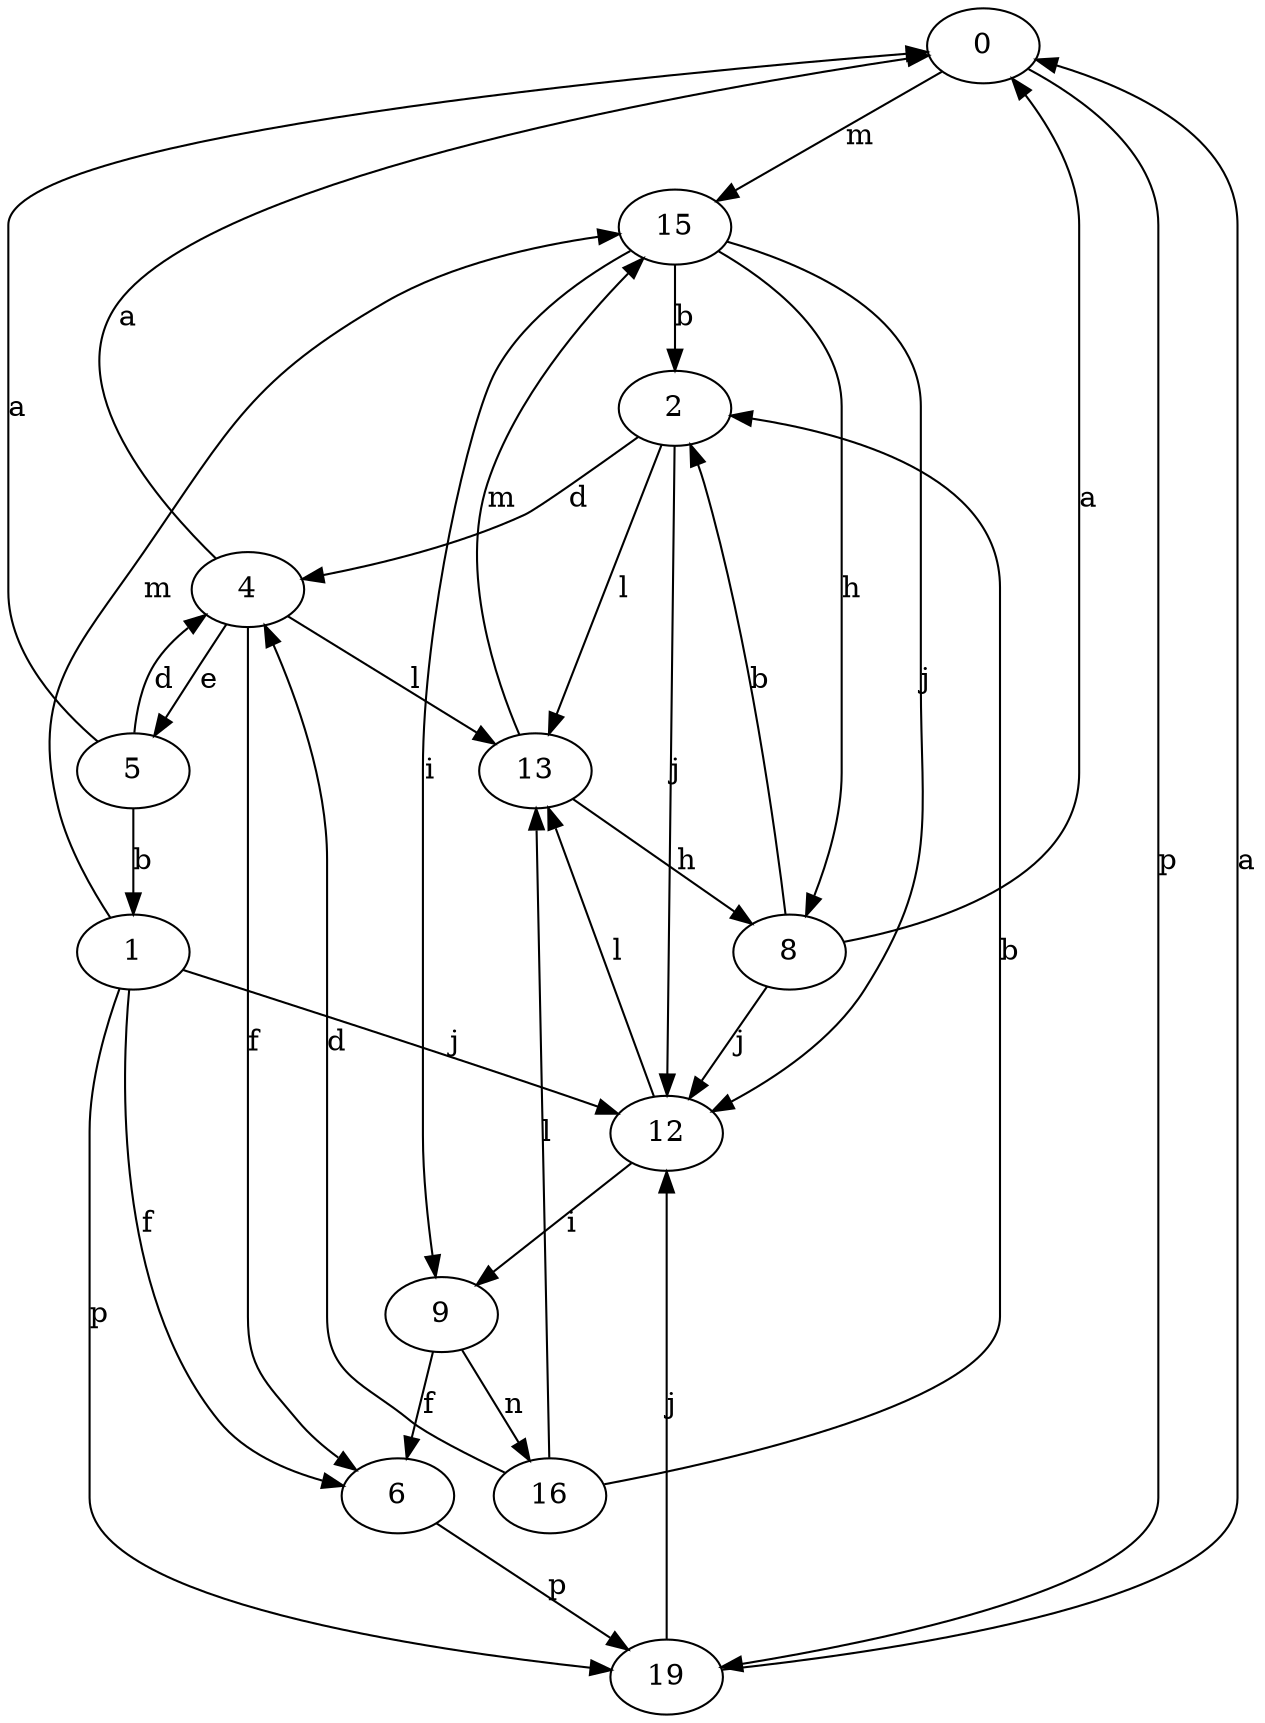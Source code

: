 strict digraph  {
0;
1;
2;
4;
5;
6;
8;
9;
12;
13;
15;
16;
19;
0 -> 15  [label=m];
0 -> 19  [label=p];
1 -> 6  [label=f];
1 -> 12  [label=j];
1 -> 15  [label=m];
1 -> 19  [label=p];
2 -> 4  [label=d];
2 -> 12  [label=j];
2 -> 13  [label=l];
4 -> 0  [label=a];
4 -> 5  [label=e];
4 -> 6  [label=f];
4 -> 13  [label=l];
5 -> 0  [label=a];
5 -> 1  [label=b];
5 -> 4  [label=d];
6 -> 19  [label=p];
8 -> 0  [label=a];
8 -> 2  [label=b];
8 -> 12  [label=j];
9 -> 6  [label=f];
9 -> 16  [label=n];
12 -> 9  [label=i];
12 -> 13  [label=l];
13 -> 8  [label=h];
13 -> 15  [label=m];
15 -> 2  [label=b];
15 -> 8  [label=h];
15 -> 9  [label=i];
15 -> 12  [label=j];
16 -> 2  [label=b];
16 -> 4  [label=d];
16 -> 13  [label=l];
19 -> 0  [label=a];
19 -> 12  [label=j];
}
